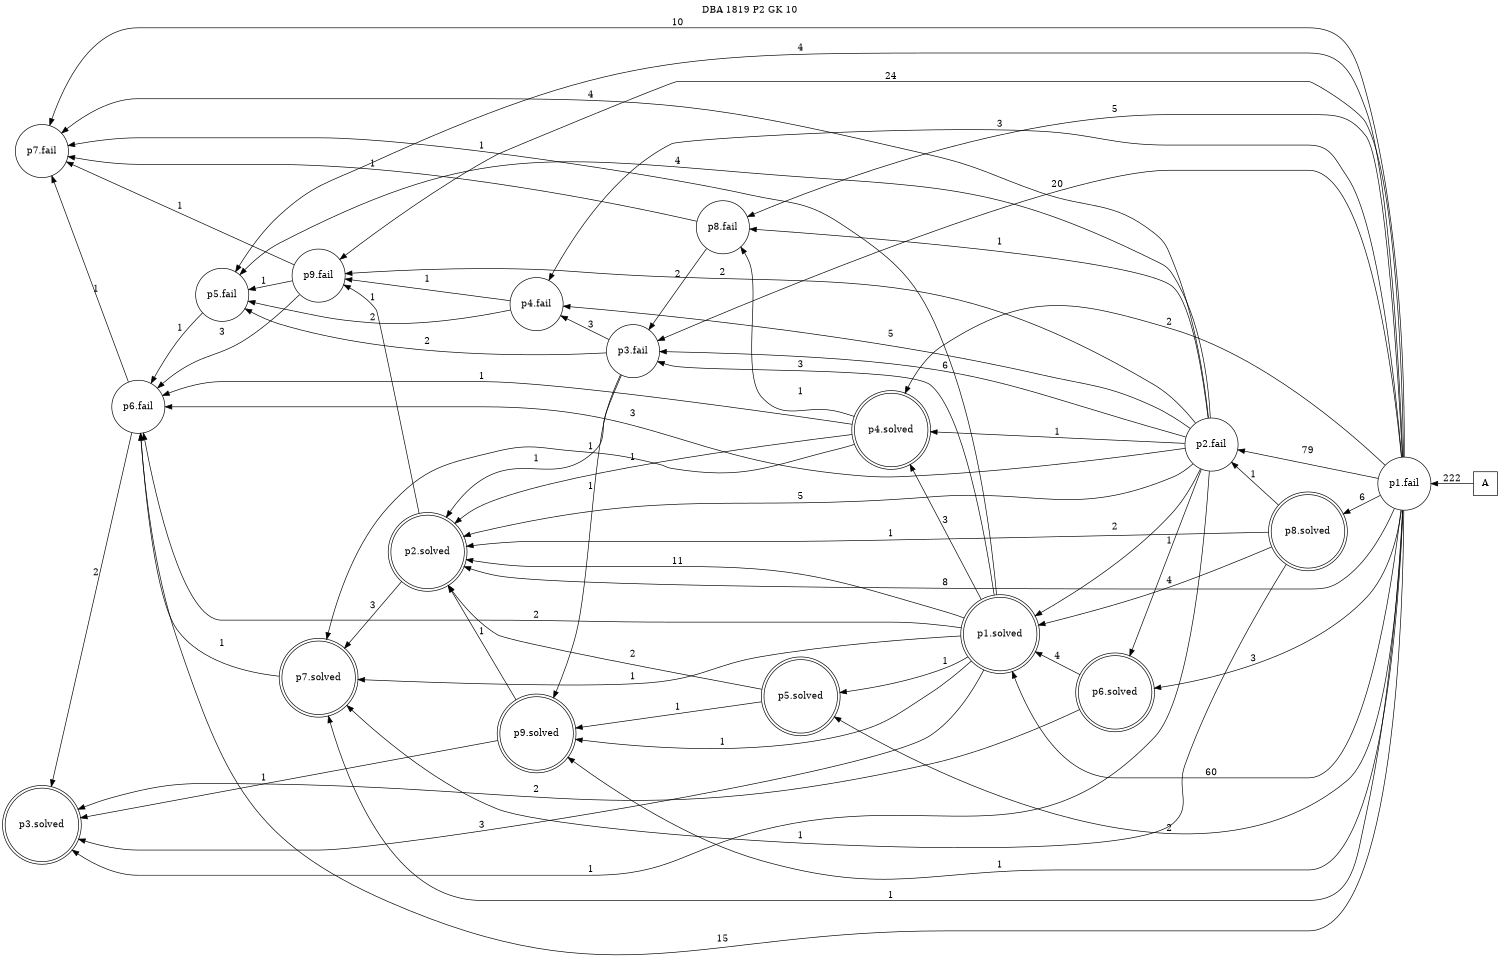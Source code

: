 digraph DBA_1819_P2_GK_10 {
labelloc="tl"
label= " DBA 1819 P2 GK 10 "
rankdir="RL";
graph [ size=" 10 , 10 !"]

"A" [shape="square" label="A"]
"p1.fail" [shape="circle" label="p1.fail"]
"p2.fail" [shape="circle" label="p2.fail"]
"p9.fail" [shape="circle" label="p9.fail"]
"p3.fail" [shape="circle" label="p3.fail"]
"p4.fail" [shape="circle" label="p4.fail"]
"p8.fail" [shape="circle" label="p8.fail"]
"p7.fail" [shape="circle" label="p7.fail"]
"p5.fail" [shape="circle" label="p5.fail"]
"p6.fail" [shape="circle" label="p6.fail"]
"p1.solved" [shape="doublecircle" label="p1.solved"]
"p2.solved" [shape="doublecircle" label="p2.solved"]
"p3.solved" [shape="doublecircle" label="p3.solved"]
"p8.solved" [shape="doublecircle" label="p8.solved"]
"p7.solved" [shape="doublecircle" label="p7.solved"]
"p4.solved" [shape="doublecircle" label="p4.solved"]
"p9.solved" [shape="doublecircle" label="p9.solved"]
"p6.solved" [shape="doublecircle" label="p6.solved"]
"p5.solved" [shape="doublecircle" label="p5.solved"]
"A" -> "p1.fail" [ label=222]
"p1.fail" -> "p2.fail" [ label=79]
"p1.fail" -> "p9.fail" [ label=24]
"p1.fail" -> "p3.fail" [ label=20]
"p1.fail" -> "p4.fail" [ label=3]
"p1.fail" -> "p8.fail" [ label=5]
"p1.fail" -> "p7.fail" [ label=10]
"p1.fail" -> "p5.fail" [ label=4]
"p1.fail" -> "p6.fail" [ label=15]
"p1.fail" -> "p1.solved" [ label=60]
"p1.fail" -> "p2.solved" [ label=8]
"p1.fail" -> "p8.solved" [ label=6]
"p1.fail" -> "p7.solved" [ label=1]
"p1.fail" -> "p4.solved" [ label=2]
"p1.fail" -> "p9.solved" [ label=1]
"p1.fail" -> "p6.solved" [ label=3]
"p1.fail" -> "p5.solved" [ label=2]
"p2.fail" -> "p9.fail" [ label=2]
"p2.fail" -> "p3.fail" [ label=6]
"p2.fail" -> "p4.fail" [ label=5]
"p2.fail" -> "p8.fail" [ label=1]
"p2.fail" -> "p7.fail" [ label=4]
"p2.fail" -> "p5.fail" [ label=4]
"p2.fail" -> "p6.fail" [ label=3]
"p2.fail" -> "p1.solved" [ label=2]
"p2.fail" -> "p2.solved" [ label=5]
"p2.fail" -> "p3.solved" [ label=1]
"p2.fail" -> "p4.solved" [ label=1]
"p2.fail" -> "p6.solved" [ label=1]
"p9.fail" -> "p7.fail" [ label=1]
"p9.fail" -> "p5.fail" [ label=1]
"p9.fail" -> "p6.fail" [ label=3]
"p3.fail" -> "p4.fail" [ label=3]
"p3.fail" -> "p5.fail" [ label=2]
"p3.fail" -> "p2.solved" [ label=1]
"p3.fail" -> "p9.solved" [ label=1]
"p4.fail" -> "p9.fail" [ label=1]
"p4.fail" -> "p5.fail" [ label=2]
"p8.fail" -> "p3.fail" [ label=2]
"p8.fail" -> "p7.fail" [ label=1]
"p5.fail" -> "p6.fail" [ label=1]
"p6.fail" -> "p7.fail" [ label=1]
"p6.fail" -> "p3.solved" [ label=2]
"p1.solved" -> "p3.fail" [ label=3]
"p1.solved" -> "p7.fail" [ label=1]
"p1.solved" -> "p6.fail" [ label=2]
"p1.solved" -> "p2.solved" [ label=11]
"p1.solved" -> "p3.solved" [ label=3]
"p1.solved" -> "p7.solved" [ label=1]
"p1.solved" -> "p4.solved" [ label=3]
"p1.solved" -> "p9.solved" [ label=1]
"p1.solved" -> "p5.solved" [ label=1]
"p2.solved" -> "p9.fail" [ label=1]
"p2.solved" -> "p7.solved" [ label=3]
"p8.solved" -> "p2.fail" [ label=1]
"p8.solved" -> "p1.solved" [ label=4]
"p8.solved" -> "p2.solved" [ label=1]
"p8.solved" -> "p7.solved" [ label=1]
"p7.solved" -> "p6.fail" [ label=1]
"p4.solved" -> "p8.fail" [ label=1]
"p4.solved" -> "p6.fail" [ label=1]
"p4.solved" -> "p2.solved" [ label=1]
"p4.solved" -> "p7.solved" [ label=1]
"p9.solved" -> "p2.solved" [ label=1]
"p9.solved" -> "p3.solved" [ label=1]
"p6.solved" -> "p1.solved" [ label=4]
"p6.solved" -> "p3.solved" [ label=2]
"p5.solved" -> "p2.solved" [ label=2]
"p5.solved" -> "p9.solved" [ label=1]
}
